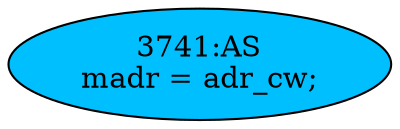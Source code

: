 strict digraph "" {
	node [label="\N"];
	"3741:AS"	 [ast="<pyverilog.vparser.ast.Assign object at 0x7f13b55d4a50>",
		def_var="['madr']",
		fillcolor=deepskyblue,
		label="3741:AS
madr = adr_cw;",
		statements="[]",
		style=filled,
		typ=Assign,
		use_var="['adr_cw']"];
}
